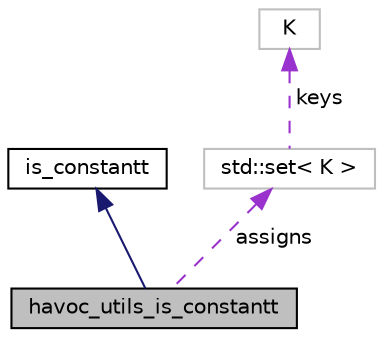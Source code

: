 digraph "havoc_utils_is_constantt"
{
 // LATEX_PDF_SIZE
  bgcolor="transparent";
  edge [fontname="Helvetica",fontsize="10",labelfontname="Helvetica",labelfontsize="10"];
  node [fontname="Helvetica",fontsize="10",shape=record];
  Node1 [label="havoc_utils_is_constantt",height=0.2,width=0.4,color="black", fillcolor="grey75", style="filled", fontcolor="black",tooltip="A class containing utility functions for havocing expressions."];
  Node2 -> Node1 [dir="back",color="midnightblue",fontsize="10",style="solid",fontname="Helvetica"];
  Node2 [label="is_constantt",height=0.2,width=0.4,color="black",URL="$classis__constantt.html",tooltip="Determine whether an expression is constant."];
  Node3 -> Node1 [dir="back",color="darkorchid3",fontsize="10",style="dashed",label=" assigns" ,fontname="Helvetica"];
  Node3 [label="std::set\< K \>",height=0.2,width=0.4,color="grey75",tooltip="STL class."];
  Node4 -> Node3 [dir="back",color="darkorchid3",fontsize="10",style="dashed",label=" keys" ,fontname="Helvetica"];
  Node4 [label="K",height=0.2,width=0.4,color="grey75",tooltip=" "];
}
